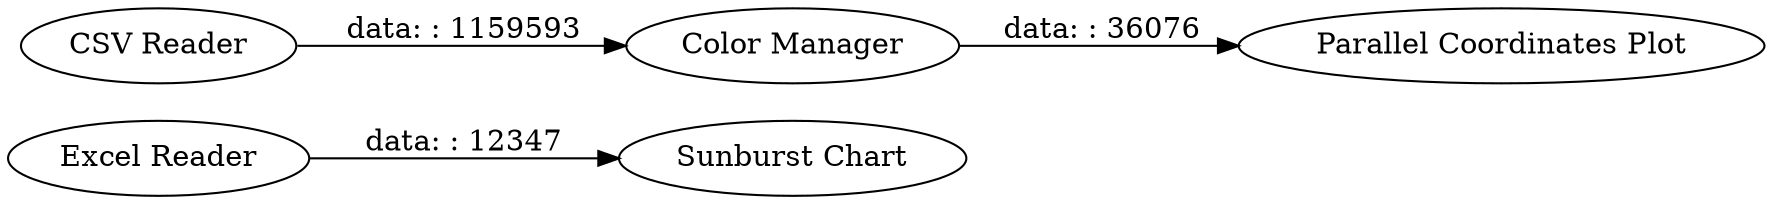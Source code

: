 digraph {
	"8638015258141823273_16" [label="Excel Reader"]
	"8638015258141823273_12" [label="Color Manager"]
	"8638015258141823273_7" [label="Sunburst Chart"]
	"8638015258141823273_10" [label="Parallel Coordinates Plot"]
	"8638015258141823273_17" [label="CSV Reader"]
	"8638015258141823273_12" -> "8638015258141823273_10" [label="data: : 36076"]
	"8638015258141823273_16" -> "8638015258141823273_7" [label="data: : 12347"]
	"8638015258141823273_17" -> "8638015258141823273_12" [label="data: : 1159593"]
	rankdir=LR
}
